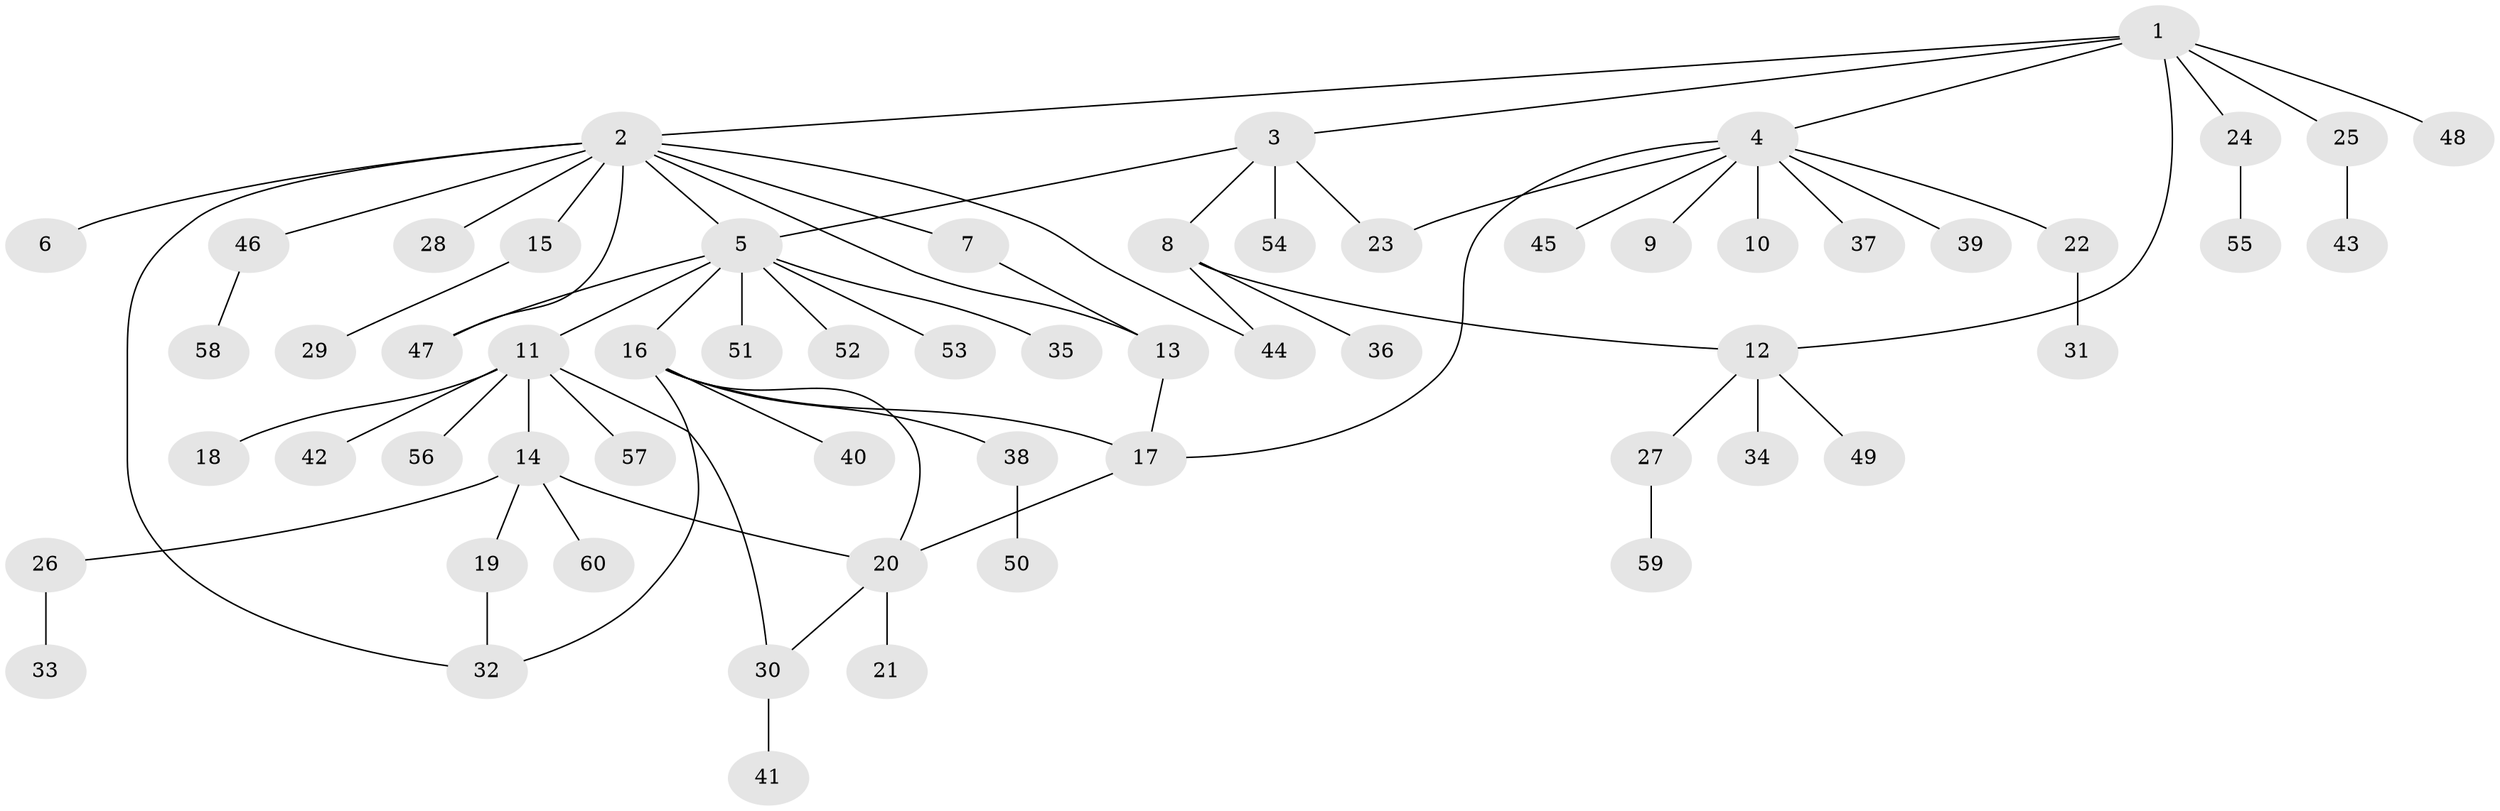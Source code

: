 // coarse degree distribution, {7: 0.07142857142857142, 9: 0.047619047619047616, 4: 0.047619047619047616, 8: 0.047619047619047616, 1: 0.6428571428571429, 2: 0.09523809523809523, 3: 0.047619047619047616}
// Generated by graph-tools (version 1.1) at 2025/41/03/06/25 10:41:51]
// undirected, 60 vertices, 72 edges
graph export_dot {
graph [start="1"]
  node [color=gray90,style=filled];
  1;
  2;
  3;
  4;
  5;
  6;
  7;
  8;
  9;
  10;
  11;
  12;
  13;
  14;
  15;
  16;
  17;
  18;
  19;
  20;
  21;
  22;
  23;
  24;
  25;
  26;
  27;
  28;
  29;
  30;
  31;
  32;
  33;
  34;
  35;
  36;
  37;
  38;
  39;
  40;
  41;
  42;
  43;
  44;
  45;
  46;
  47;
  48;
  49;
  50;
  51;
  52;
  53;
  54;
  55;
  56;
  57;
  58;
  59;
  60;
  1 -- 2;
  1 -- 3;
  1 -- 4;
  1 -- 12;
  1 -- 24;
  1 -- 25;
  1 -- 48;
  2 -- 5;
  2 -- 6;
  2 -- 7;
  2 -- 13;
  2 -- 15;
  2 -- 28;
  2 -- 32;
  2 -- 44;
  2 -- 46;
  2 -- 47;
  3 -- 5;
  3 -- 8;
  3 -- 23;
  3 -- 54;
  4 -- 9;
  4 -- 10;
  4 -- 17;
  4 -- 22;
  4 -- 23;
  4 -- 37;
  4 -- 39;
  4 -- 45;
  5 -- 11;
  5 -- 16;
  5 -- 35;
  5 -- 47;
  5 -- 51;
  5 -- 52;
  5 -- 53;
  7 -- 13;
  8 -- 12;
  8 -- 36;
  8 -- 44;
  11 -- 14;
  11 -- 18;
  11 -- 30;
  11 -- 42;
  11 -- 56;
  11 -- 57;
  12 -- 27;
  12 -- 34;
  12 -- 49;
  13 -- 17;
  14 -- 19;
  14 -- 20;
  14 -- 26;
  14 -- 60;
  15 -- 29;
  16 -- 17;
  16 -- 20;
  16 -- 32;
  16 -- 38;
  16 -- 40;
  17 -- 20;
  19 -- 32;
  20 -- 21;
  20 -- 30;
  22 -- 31;
  24 -- 55;
  25 -- 43;
  26 -- 33;
  27 -- 59;
  30 -- 41;
  38 -- 50;
  46 -- 58;
}
